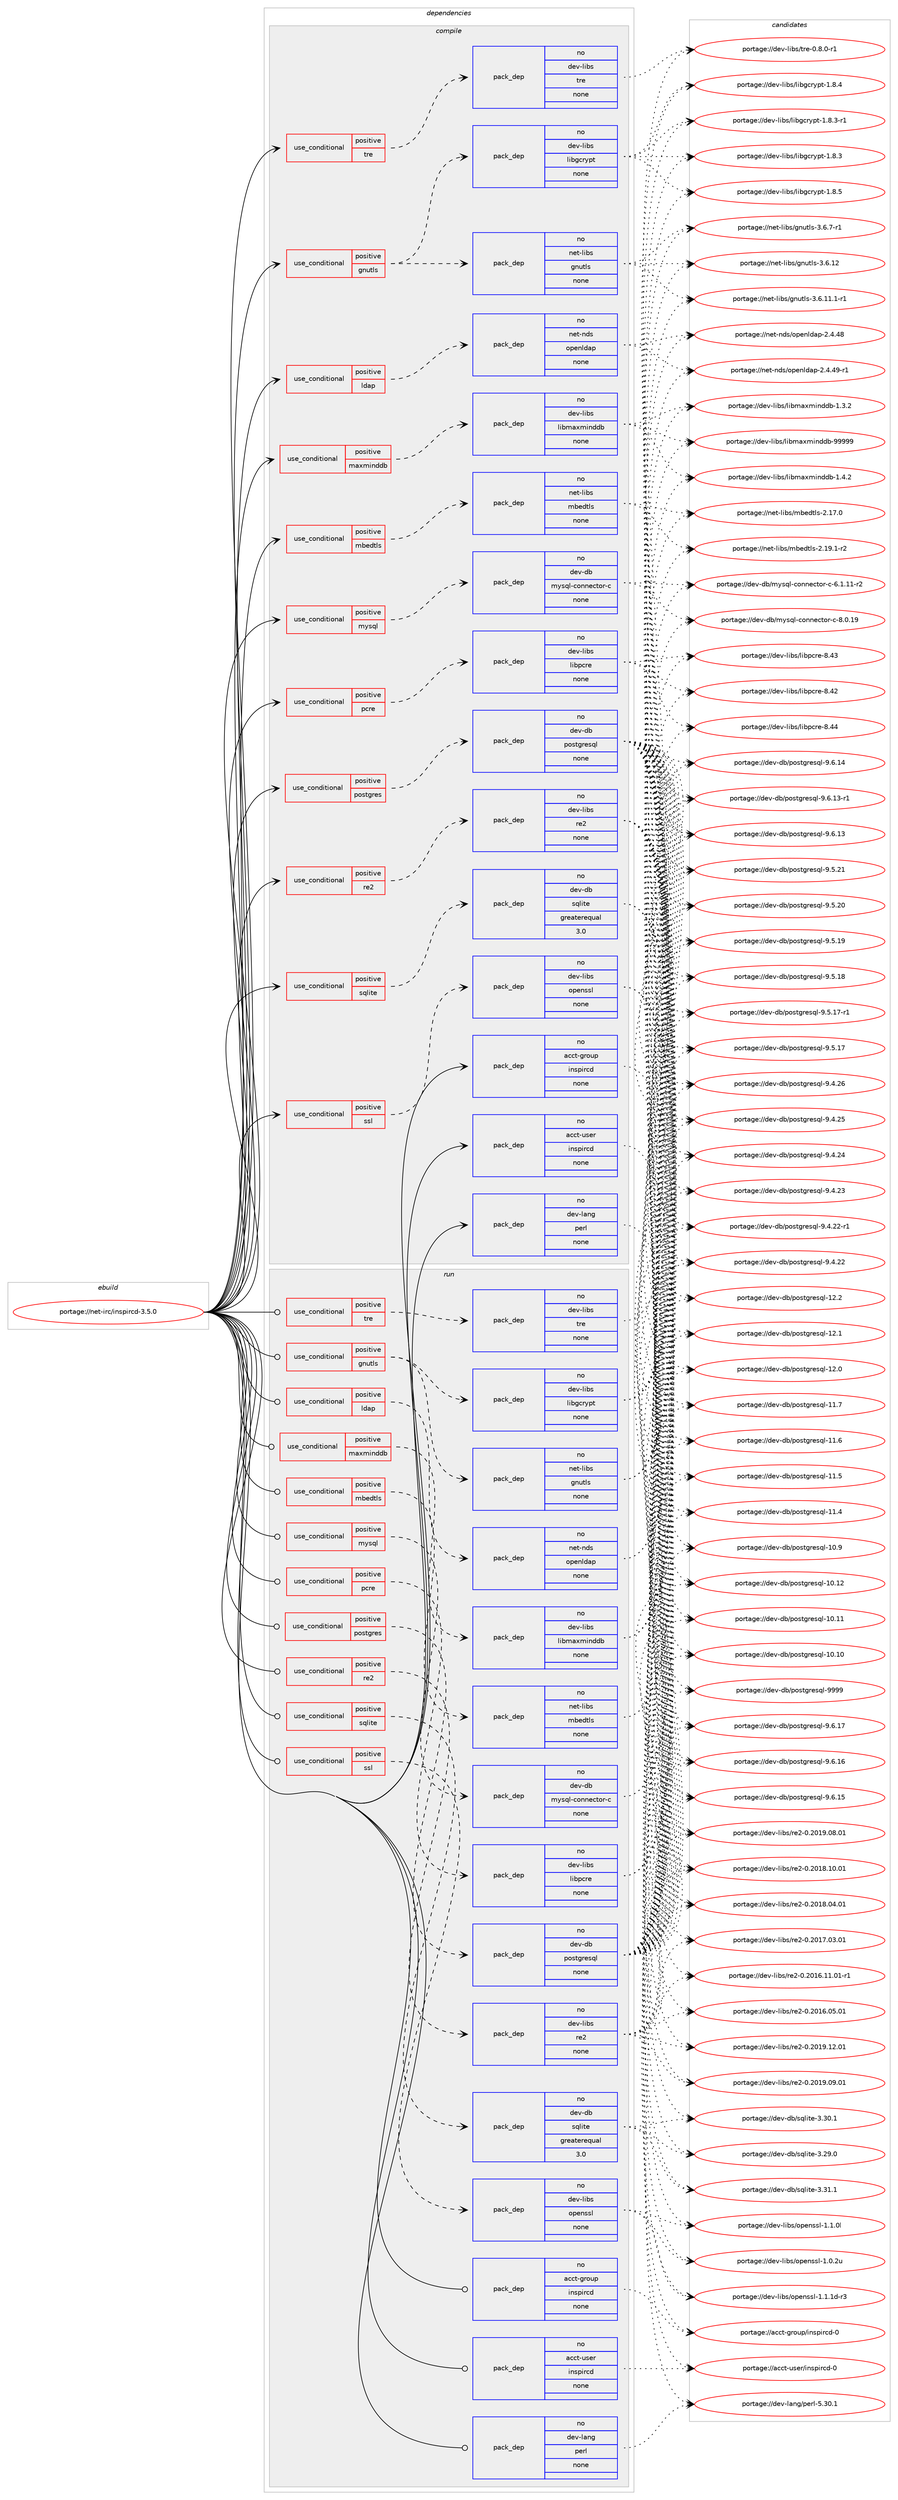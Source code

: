 digraph prolog {

# *************
# Graph options
# *************

newrank=true;
concentrate=true;
compound=true;
graph [rankdir=LR,fontname=Helvetica,fontsize=10,ranksep=1.5];#, ranksep=2.5, nodesep=0.2];
edge  [arrowhead=vee];
node  [fontname=Helvetica,fontsize=10];

# **********
# The ebuild
# **********

subgraph cluster_leftcol {
color=gray;
rank=same;
label=<<i>ebuild</i>>;
id [label="portage://net-irc/inspircd-3.5.0", color=red, width=4, href="../net-irc/inspircd-3.5.0.svg"];
}

# ****************
# The dependencies
# ****************

subgraph cluster_midcol {
color=gray;
label=<<i>dependencies</i>>;
subgraph cluster_compile {
fillcolor="#eeeeee";
style=filled;
label=<<i>compile</i>>;
subgraph cond4232 {
dependency24670 [label=<<TABLE BORDER="0" CELLBORDER="1" CELLSPACING="0" CELLPADDING="4"><TR><TD ROWSPAN="3" CELLPADDING="10">use_conditional</TD></TR><TR><TD>positive</TD></TR><TR><TD>gnutls</TD></TR></TABLE>>, shape=none, color=red];
subgraph pack20053 {
dependency24671 [label=<<TABLE BORDER="0" CELLBORDER="1" CELLSPACING="0" CELLPADDING="4" WIDTH="220"><TR><TD ROWSPAN="6" CELLPADDING="30">pack_dep</TD></TR><TR><TD WIDTH="110">no</TD></TR><TR><TD>net-libs</TD></TR><TR><TD>gnutls</TD></TR><TR><TD>none</TD></TR><TR><TD></TD></TR></TABLE>>, shape=none, color=blue];
}
dependency24670:e -> dependency24671:w [weight=20,style="dashed",arrowhead="vee"];
subgraph pack20054 {
dependency24672 [label=<<TABLE BORDER="0" CELLBORDER="1" CELLSPACING="0" CELLPADDING="4" WIDTH="220"><TR><TD ROWSPAN="6" CELLPADDING="30">pack_dep</TD></TR><TR><TD WIDTH="110">no</TD></TR><TR><TD>dev-libs</TD></TR><TR><TD>libgcrypt</TD></TR><TR><TD>none</TD></TR><TR><TD></TD></TR></TABLE>>, shape=none, color=blue];
}
dependency24670:e -> dependency24672:w [weight=20,style="dashed",arrowhead="vee"];
}
id:e -> dependency24670:w [weight=20,style="solid",arrowhead="vee"];
subgraph cond4233 {
dependency24673 [label=<<TABLE BORDER="0" CELLBORDER="1" CELLSPACING="0" CELLPADDING="4"><TR><TD ROWSPAN="3" CELLPADDING="10">use_conditional</TD></TR><TR><TD>positive</TD></TR><TR><TD>ldap</TD></TR></TABLE>>, shape=none, color=red];
subgraph pack20055 {
dependency24674 [label=<<TABLE BORDER="0" CELLBORDER="1" CELLSPACING="0" CELLPADDING="4" WIDTH="220"><TR><TD ROWSPAN="6" CELLPADDING="30">pack_dep</TD></TR><TR><TD WIDTH="110">no</TD></TR><TR><TD>net-nds</TD></TR><TR><TD>openldap</TD></TR><TR><TD>none</TD></TR><TR><TD></TD></TR></TABLE>>, shape=none, color=blue];
}
dependency24673:e -> dependency24674:w [weight=20,style="dashed",arrowhead="vee"];
}
id:e -> dependency24673:w [weight=20,style="solid",arrowhead="vee"];
subgraph cond4234 {
dependency24675 [label=<<TABLE BORDER="0" CELLBORDER="1" CELLSPACING="0" CELLPADDING="4"><TR><TD ROWSPAN="3" CELLPADDING="10">use_conditional</TD></TR><TR><TD>positive</TD></TR><TR><TD>maxminddb</TD></TR></TABLE>>, shape=none, color=red];
subgraph pack20056 {
dependency24676 [label=<<TABLE BORDER="0" CELLBORDER="1" CELLSPACING="0" CELLPADDING="4" WIDTH="220"><TR><TD ROWSPAN="6" CELLPADDING="30">pack_dep</TD></TR><TR><TD WIDTH="110">no</TD></TR><TR><TD>dev-libs</TD></TR><TR><TD>libmaxminddb</TD></TR><TR><TD>none</TD></TR><TR><TD></TD></TR></TABLE>>, shape=none, color=blue];
}
dependency24675:e -> dependency24676:w [weight=20,style="dashed",arrowhead="vee"];
}
id:e -> dependency24675:w [weight=20,style="solid",arrowhead="vee"];
subgraph cond4235 {
dependency24677 [label=<<TABLE BORDER="0" CELLBORDER="1" CELLSPACING="0" CELLPADDING="4"><TR><TD ROWSPAN="3" CELLPADDING="10">use_conditional</TD></TR><TR><TD>positive</TD></TR><TR><TD>mbedtls</TD></TR></TABLE>>, shape=none, color=red];
subgraph pack20057 {
dependency24678 [label=<<TABLE BORDER="0" CELLBORDER="1" CELLSPACING="0" CELLPADDING="4" WIDTH="220"><TR><TD ROWSPAN="6" CELLPADDING="30">pack_dep</TD></TR><TR><TD WIDTH="110">no</TD></TR><TR><TD>net-libs</TD></TR><TR><TD>mbedtls</TD></TR><TR><TD>none</TD></TR><TR><TD></TD></TR></TABLE>>, shape=none, color=blue];
}
dependency24677:e -> dependency24678:w [weight=20,style="dashed",arrowhead="vee"];
}
id:e -> dependency24677:w [weight=20,style="solid",arrowhead="vee"];
subgraph cond4236 {
dependency24679 [label=<<TABLE BORDER="0" CELLBORDER="1" CELLSPACING="0" CELLPADDING="4"><TR><TD ROWSPAN="3" CELLPADDING="10">use_conditional</TD></TR><TR><TD>positive</TD></TR><TR><TD>mysql</TD></TR></TABLE>>, shape=none, color=red];
subgraph pack20058 {
dependency24680 [label=<<TABLE BORDER="0" CELLBORDER="1" CELLSPACING="0" CELLPADDING="4" WIDTH="220"><TR><TD ROWSPAN="6" CELLPADDING="30">pack_dep</TD></TR><TR><TD WIDTH="110">no</TD></TR><TR><TD>dev-db</TD></TR><TR><TD>mysql-connector-c</TD></TR><TR><TD>none</TD></TR><TR><TD></TD></TR></TABLE>>, shape=none, color=blue];
}
dependency24679:e -> dependency24680:w [weight=20,style="dashed",arrowhead="vee"];
}
id:e -> dependency24679:w [weight=20,style="solid",arrowhead="vee"];
subgraph cond4237 {
dependency24681 [label=<<TABLE BORDER="0" CELLBORDER="1" CELLSPACING="0" CELLPADDING="4"><TR><TD ROWSPAN="3" CELLPADDING="10">use_conditional</TD></TR><TR><TD>positive</TD></TR><TR><TD>pcre</TD></TR></TABLE>>, shape=none, color=red];
subgraph pack20059 {
dependency24682 [label=<<TABLE BORDER="0" CELLBORDER="1" CELLSPACING="0" CELLPADDING="4" WIDTH="220"><TR><TD ROWSPAN="6" CELLPADDING="30">pack_dep</TD></TR><TR><TD WIDTH="110">no</TD></TR><TR><TD>dev-libs</TD></TR><TR><TD>libpcre</TD></TR><TR><TD>none</TD></TR><TR><TD></TD></TR></TABLE>>, shape=none, color=blue];
}
dependency24681:e -> dependency24682:w [weight=20,style="dashed",arrowhead="vee"];
}
id:e -> dependency24681:w [weight=20,style="solid",arrowhead="vee"];
subgraph cond4238 {
dependency24683 [label=<<TABLE BORDER="0" CELLBORDER="1" CELLSPACING="0" CELLPADDING="4"><TR><TD ROWSPAN="3" CELLPADDING="10">use_conditional</TD></TR><TR><TD>positive</TD></TR><TR><TD>postgres</TD></TR></TABLE>>, shape=none, color=red];
subgraph pack20060 {
dependency24684 [label=<<TABLE BORDER="0" CELLBORDER="1" CELLSPACING="0" CELLPADDING="4" WIDTH="220"><TR><TD ROWSPAN="6" CELLPADDING="30">pack_dep</TD></TR><TR><TD WIDTH="110">no</TD></TR><TR><TD>dev-db</TD></TR><TR><TD>postgresql</TD></TR><TR><TD>none</TD></TR><TR><TD></TD></TR></TABLE>>, shape=none, color=blue];
}
dependency24683:e -> dependency24684:w [weight=20,style="dashed",arrowhead="vee"];
}
id:e -> dependency24683:w [weight=20,style="solid",arrowhead="vee"];
subgraph cond4239 {
dependency24685 [label=<<TABLE BORDER="0" CELLBORDER="1" CELLSPACING="0" CELLPADDING="4"><TR><TD ROWSPAN="3" CELLPADDING="10">use_conditional</TD></TR><TR><TD>positive</TD></TR><TR><TD>re2</TD></TR></TABLE>>, shape=none, color=red];
subgraph pack20061 {
dependency24686 [label=<<TABLE BORDER="0" CELLBORDER="1" CELLSPACING="0" CELLPADDING="4" WIDTH="220"><TR><TD ROWSPAN="6" CELLPADDING="30">pack_dep</TD></TR><TR><TD WIDTH="110">no</TD></TR><TR><TD>dev-libs</TD></TR><TR><TD>re2</TD></TR><TR><TD>none</TD></TR><TR><TD></TD></TR></TABLE>>, shape=none, color=blue];
}
dependency24685:e -> dependency24686:w [weight=20,style="dashed",arrowhead="vee"];
}
id:e -> dependency24685:w [weight=20,style="solid",arrowhead="vee"];
subgraph cond4240 {
dependency24687 [label=<<TABLE BORDER="0" CELLBORDER="1" CELLSPACING="0" CELLPADDING="4"><TR><TD ROWSPAN="3" CELLPADDING="10">use_conditional</TD></TR><TR><TD>positive</TD></TR><TR><TD>sqlite</TD></TR></TABLE>>, shape=none, color=red];
subgraph pack20062 {
dependency24688 [label=<<TABLE BORDER="0" CELLBORDER="1" CELLSPACING="0" CELLPADDING="4" WIDTH="220"><TR><TD ROWSPAN="6" CELLPADDING="30">pack_dep</TD></TR><TR><TD WIDTH="110">no</TD></TR><TR><TD>dev-db</TD></TR><TR><TD>sqlite</TD></TR><TR><TD>greaterequal</TD></TR><TR><TD>3.0</TD></TR></TABLE>>, shape=none, color=blue];
}
dependency24687:e -> dependency24688:w [weight=20,style="dashed",arrowhead="vee"];
}
id:e -> dependency24687:w [weight=20,style="solid",arrowhead="vee"];
subgraph cond4241 {
dependency24689 [label=<<TABLE BORDER="0" CELLBORDER="1" CELLSPACING="0" CELLPADDING="4"><TR><TD ROWSPAN="3" CELLPADDING="10">use_conditional</TD></TR><TR><TD>positive</TD></TR><TR><TD>ssl</TD></TR></TABLE>>, shape=none, color=red];
subgraph pack20063 {
dependency24690 [label=<<TABLE BORDER="0" CELLBORDER="1" CELLSPACING="0" CELLPADDING="4" WIDTH="220"><TR><TD ROWSPAN="6" CELLPADDING="30">pack_dep</TD></TR><TR><TD WIDTH="110">no</TD></TR><TR><TD>dev-libs</TD></TR><TR><TD>openssl</TD></TR><TR><TD>none</TD></TR><TR><TD></TD></TR></TABLE>>, shape=none, color=blue];
}
dependency24689:e -> dependency24690:w [weight=20,style="dashed",arrowhead="vee"];
}
id:e -> dependency24689:w [weight=20,style="solid",arrowhead="vee"];
subgraph cond4242 {
dependency24691 [label=<<TABLE BORDER="0" CELLBORDER="1" CELLSPACING="0" CELLPADDING="4"><TR><TD ROWSPAN="3" CELLPADDING="10">use_conditional</TD></TR><TR><TD>positive</TD></TR><TR><TD>tre</TD></TR></TABLE>>, shape=none, color=red];
subgraph pack20064 {
dependency24692 [label=<<TABLE BORDER="0" CELLBORDER="1" CELLSPACING="0" CELLPADDING="4" WIDTH="220"><TR><TD ROWSPAN="6" CELLPADDING="30">pack_dep</TD></TR><TR><TD WIDTH="110">no</TD></TR><TR><TD>dev-libs</TD></TR><TR><TD>tre</TD></TR><TR><TD>none</TD></TR><TR><TD></TD></TR></TABLE>>, shape=none, color=blue];
}
dependency24691:e -> dependency24692:w [weight=20,style="dashed",arrowhead="vee"];
}
id:e -> dependency24691:w [weight=20,style="solid",arrowhead="vee"];
subgraph pack20065 {
dependency24693 [label=<<TABLE BORDER="0" CELLBORDER="1" CELLSPACING="0" CELLPADDING="4" WIDTH="220"><TR><TD ROWSPAN="6" CELLPADDING="30">pack_dep</TD></TR><TR><TD WIDTH="110">no</TD></TR><TR><TD>acct-group</TD></TR><TR><TD>inspircd</TD></TR><TR><TD>none</TD></TR><TR><TD></TD></TR></TABLE>>, shape=none, color=blue];
}
id:e -> dependency24693:w [weight=20,style="solid",arrowhead="vee"];
subgraph pack20066 {
dependency24694 [label=<<TABLE BORDER="0" CELLBORDER="1" CELLSPACING="0" CELLPADDING="4" WIDTH="220"><TR><TD ROWSPAN="6" CELLPADDING="30">pack_dep</TD></TR><TR><TD WIDTH="110">no</TD></TR><TR><TD>acct-user</TD></TR><TR><TD>inspircd</TD></TR><TR><TD>none</TD></TR><TR><TD></TD></TR></TABLE>>, shape=none, color=blue];
}
id:e -> dependency24694:w [weight=20,style="solid",arrowhead="vee"];
subgraph pack20067 {
dependency24695 [label=<<TABLE BORDER="0" CELLBORDER="1" CELLSPACING="0" CELLPADDING="4" WIDTH="220"><TR><TD ROWSPAN="6" CELLPADDING="30">pack_dep</TD></TR><TR><TD WIDTH="110">no</TD></TR><TR><TD>dev-lang</TD></TR><TR><TD>perl</TD></TR><TR><TD>none</TD></TR><TR><TD></TD></TR></TABLE>>, shape=none, color=blue];
}
id:e -> dependency24695:w [weight=20,style="solid",arrowhead="vee"];
}
subgraph cluster_compileandrun {
fillcolor="#eeeeee";
style=filled;
label=<<i>compile and run</i>>;
}
subgraph cluster_run {
fillcolor="#eeeeee";
style=filled;
label=<<i>run</i>>;
subgraph cond4243 {
dependency24696 [label=<<TABLE BORDER="0" CELLBORDER="1" CELLSPACING="0" CELLPADDING="4"><TR><TD ROWSPAN="3" CELLPADDING="10">use_conditional</TD></TR><TR><TD>positive</TD></TR><TR><TD>gnutls</TD></TR></TABLE>>, shape=none, color=red];
subgraph pack20068 {
dependency24697 [label=<<TABLE BORDER="0" CELLBORDER="1" CELLSPACING="0" CELLPADDING="4" WIDTH="220"><TR><TD ROWSPAN="6" CELLPADDING="30">pack_dep</TD></TR><TR><TD WIDTH="110">no</TD></TR><TR><TD>net-libs</TD></TR><TR><TD>gnutls</TD></TR><TR><TD>none</TD></TR><TR><TD></TD></TR></TABLE>>, shape=none, color=blue];
}
dependency24696:e -> dependency24697:w [weight=20,style="dashed",arrowhead="vee"];
subgraph pack20069 {
dependency24698 [label=<<TABLE BORDER="0" CELLBORDER="1" CELLSPACING="0" CELLPADDING="4" WIDTH="220"><TR><TD ROWSPAN="6" CELLPADDING="30">pack_dep</TD></TR><TR><TD WIDTH="110">no</TD></TR><TR><TD>dev-libs</TD></TR><TR><TD>libgcrypt</TD></TR><TR><TD>none</TD></TR><TR><TD></TD></TR></TABLE>>, shape=none, color=blue];
}
dependency24696:e -> dependency24698:w [weight=20,style="dashed",arrowhead="vee"];
}
id:e -> dependency24696:w [weight=20,style="solid",arrowhead="odot"];
subgraph cond4244 {
dependency24699 [label=<<TABLE BORDER="0" CELLBORDER="1" CELLSPACING="0" CELLPADDING="4"><TR><TD ROWSPAN="3" CELLPADDING="10">use_conditional</TD></TR><TR><TD>positive</TD></TR><TR><TD>ldap</TD></TR></TABLE>>, shape=none, color=red];
subgraph pack20070 {
dependency24700 [label=<<TABLE BORDER="0" CELLBORDER="1" CELLSPACING="0" CELLPADDING="4" WIDTH="220"><TR><TD ROWSPAN="6" CELLPADDING="30">pack_dep</TD></TR><TR><TD WIDTH="110">no</TD></TR><TR><TD>net-nds</TD></TR><TR><TD>openldap</TD></TR><TR><TD>none</TD></TR><TR><TD></TD></TR></TABLE>>, shape=none, color=blue];
}
dependency24699:e -> dependency24700:w [weight=20,style="dashed",arrowhead="vee"];
}
id:e -> dependency24699:w [weight=20,style="solid",arrowhead="odot"];
subgraph cond4245 {
dependency24701 [label=<<TABLE BORDER="0" CELLBORDER="1" CELLSPACING="0" CELLPADDING="4"><TR><TD ROWSPAN="3" CELLPADDING="10">use_conditional</TD></TR><TR><TD>positive</TD></TR><TR><TD>maxminddb</TD></TR></TABLE>>, shape=none, color=red];
subgraph pack20071 {
dependency24702 [label=<<TABLE BORDER="0" CELLBORDER="1" CELLSPACING="0" CELLPADDING="4" WIDTH="220"><TR><TD ROWSPAN="6" CELLPADDING="30">pack_dep</TD></TR><TR><TD WIDTH="110">no</TD></TR><TR><TD>dev-libs</TD></TR><TR><TD>libmaxminddb</TD></TR><TR><TD>none</TD></TR><TR><TD></TD></TR></TABLE>>, shape=none, color=blue];
}
dependency24701:e -> dependency24702:w [weight=20,style="dashed",arrowhead="vee"];
}
id:e -> dependency24701:w [weight=20,style="solid",arrowhead="odot"];
subgraph cond4246 {
dependency24703 [label=<<TABLE BORDER="0" CELLBORDER="1" CELLSPACING="0" CELLPADDING="4"><TR><TD ROWSPAN="3" CELLPADDING="10">use_conditional</TD></TR><TR><TD>positive</TD></TR><TR><TD>mbedtls</TD></TR></TABLE>>, shape=none, color=red];
subgraph pack20072 {
dependency24704 [label=<<TABLE BORDER="0" CELLBORDER="1" CELLSPACING="0" CELLPADDING="4" WIDTH="220"><TR><TD ROWSPAN="6" CELLPADDING="30">pack_dep</TD></TR><TR><TD WIDTH="110">no</TD></TR><TR><TD>net-libs</TD></TR><TR><TD>mbedtls</TD></TR><TR><TD>none</TD></TR><TR><TD></TD></TR></TABLE>>, shape=none, color=blue];
}
dependency24703:e -> dependency24704:w [weight=20,style="dashed",arrowhead="vee"];
}
id:e -> dependency24703:w [weight=20,style="solid",arrowhead="odot"];
subgraph cond4247 {
dependency24705 [label=<<TABLE BORDER="0" CELLBORDER="1" CELLSPACING="0" CELLPADDING="4"><TR><TD ROWSPAN="3" CELLPADDING="10">use_conditional</TD></TR><TR><TD>positive</TD></TR><TR><TD>mysql</TD></TR></TABLE>>, shape=none, color=red];
subgraph pack20073 {
dependency24706 [label=<<TABLE BORDER="0" CELLBORDER="1" CELLSPACING="0" CELLPADDING="4" WIDTH="220"><TR><TD ROWSPAN="6" CELLPADDING="30">pack_dep</TD></TR><TR><TD WIDTH="110">no</TD></TR><TR><TD>dev-db</TD></TR><TR><TD>mysql-connector-c</TD></TR><TR><TD>none</TD></TR><TR><TD></TD></TR></TABLE>>, shape=none, color=blue];
}
dependency24705:e -> dependency24706:w [weight=20,style="dashed",arrowhead="vee"];
}
id:e -> dependency24705:w [weight=20,style="solid",arrowhead="odot"];
subgraph cond4248 {
dependency24707 [label=<<TABLE BORDER="0" CELLBORDER="1" CELLSPACING="0" CELLPADDING="4"><TR><TD ROWSPAN="3" CELLPADDING="10">use_conditional</TD></TR><TR><TD>positive</TD></TR><TR><TD>pcre</TD></TR></TABLE>>, shape=none, color=red];
subgraph pack20074 {
dependency24708 [label=<<TABLE BORDER="0" CELLBORDER="1" CELLSPACING="0" CELLPADDING="4" WIDTH="220"><TR><TD ROWSPAN="6" CELLPADDING="30">pack_dep</TD></TR><TR><TD WIDTH="110">no</TD></TR><TR><TD>dev-libs</TD></TR><TR><TD>libpcre</TD></TR><TR><TD>none</TD></TR><TR><TD></TD></TR></TABLE>>, shape=none, color=blue];
}
dependency24707:e -> dependency24708:w [weight=20,style="dashed",arrowhead="vee"];
}
id:e -> dependency24707:w [weight=20,style="solid",arrowhead="odot"];
subgraph cond4249 {
dependency24709 [label=<<TABLE BORDER="0" CELLBORDER="1" CELLSPACING="0" CELLPADDING="4"><TR><TD ROWSPAN="3" CELLPADDING="10">use_conditional</TD></TR><TR><TD>positive</TD></TR><TR><TD>postgres</TD></TR></TABLE>>, shape=none, color=red];
subgraph pack20075 {
dependency24710 [label=<<TABLE BORDER="0" CELLBORDER="1" CELLSPACING="0" CELLPADDING="4" WIDTH="220"><TR><TD ROWSPAN="6" CELLPADDING="30">pack_dep</TD></TR><TR><TD WIDTH="110">no</TD></TR><TR><TD>dev-db</TD></TR><TR><TD>postgresql</TD></TR><TR><TD>none</TD></TR><TR><TD></TD></TR></TABLE>>, shape=none, color=blue];
}
dependency24709:e -> dependency24710:w [weight=20,style="dashed",arrowhead="vee"];
}
id:e -> dependency24709:w [weight=20,style="solid",arrowhead="odot"];
subgraph cond4250 {
dependency24711 [label=<<TABLE BORDER="0" CELLBORDER="1" CELLSPACING="0" CELLPADDING="4"><TR><TD ROWSPAN="3" CELLPADDING="10">use_conditional</TD></TR><TR><TD>positive</TD></TR><TR><TD>re2</TD></TR></TABLE>>, shape=none, color=red];
subgraph pack20076 {
dependency24712 [label=<<TABLE BORDER="0" CELLBORDER="1" CELLSPACING="0" CELLPADDING="4" WIDTH="220"><TR><TD ROWSPAN="6" CELLPADDING="30">pack_dep</TD></TR><TR><TD WIDTH="110">no</TD></TR><TR><TD>dev-libs</TD></TR><TR><TD>re2</TD></TR><TR><TD>none</TD></TR><TR><TD></TD></TR></TABLE>>, shape=none, color=blue];
}
dependency24711:e -> dependency24712:w [weight=20,style="dashed",arrowhead="vee"];
}
id:e -> dependency24711:w [weight=20,style="solid",arrowhead="odot"];
subgraph cond4251 {
dependency24713 [label=<<TABLE BORDER="0" CELLBORDER="1" CELLSPACING="0" CELLPADDING="4"><TR><TD ROWSPAN="3" CELLPADDING="10">use_conditional</TD></TR><TR><TD>positive</TD></TR><TR><TD>sqlite</TD></TR></TABLE>>, shape=none, color=red];
subgraph pack20077 {
dependency24714 [label=<<TABLE BORDER="0" CELLBORDER="1" CELLSPACING="0" CELLPADDING="4" WIDTH="220"><TR><TD ROWSPAN="6" CELLPADDING="30">pack_dep</TD></TR><TR><TD WIDTH="110">no</TD></TR><TR><TD>dev-db</TD></TR><TR><TD>sqlite</TD></TR><TR><TD>greaterequal</TD></TR><TR><TD>3.0</TD></TR></TABLE>>, shape=none, color=blue];
}
dependency24713:e -> dependency24714:w [weight=20,style="dashed",arrowhead="vee"];
}
id:e -> dependency24713:w [weight=20,style="solid",arrowhead="odot"];
subgraph cond4252 {
dependency24715 [label=<<TABLE BORDER="0" CELLBORDER="1" CELLSPACING="0" CELLPADDING="4"><TR><TD ROWSPAN="3" CELLPADDING="10">use_conditional</TD></TR><TR><TD>positive</TD></TR><TR><TD>ssl</TD></TR></TABLE>>, shape=none, color=red];
subgraph pack20078 {
dependency24716 [label=<<TABLE BORDER="0" CELLBORDER="1" CELLSPACING="0" CELLPADDING="4" WIDTH="220"><TR><TD ROWSPAN="6" CELLPADDING="30">pack_dep</TD></TR><TR><TD WIDTH="110">no</TD></TR><TR><TD>dev-libs</TD></TR><TR><TD>openssl</TD></TR><TR><TD>none</TD></TR><TR><TD></TD></TR></TABLE>>, shape=none, color=blue];
}
dependency24715:e -> dependency24716:w [weight=20,style="dashed",arrowhead="vee"];
}
id:e -> dependency24715:w [weight=20,style="solid",arrowhead="odot"];
subgraph cond4253 {
dependency24717 [label=<<TABLE BORDER="0" CELLBORDER="1" CELLSPACING="0" CELLPADDING="4"><TR><TD ROWSPAN="3" CELLPADDING="10">use_conditional</TD></TR><TR><TD>positive</TD></TR><TR><TD>tre</TD></TR></TABLE>>, shape=none, color=red];
subgraph pack20079 {
dependency24718 [label=<<TABLE BORDER="0" CELLBORDER="1" CELLSPACING="0" CELLPADDING="4" WIDTH="220"><TR><TD ROWSPAN="6" CELLPADDING="30">pack_dep</TD></TR><TR><TD WIDTH="110">no</TD></TR><TR><TD>dev-libs</TD></TR><TR><TD>tre</TD></TR><TR><TD>none</TD></TR><TR><TD></TD></TR></TABLE>>, shape=none, color=blue];
}
dependency24717:e -> dependency24718:w [weight=20,style="dashed",arrowhead="vee"];
}
id:e -> dependency24717:w [weight=20,style="solid",arrowhead="odot"];
subgraph pack20080 {
dependency24719 [label=<<TABLE BORDER="0" CELLBORDER="1" CELLSPACING="0" CELLPADDING="4" WIDTH="220"><TR><TD ROWSPAN="6" CELLPADDING="30">pack_dep</TD></TR><TR><TD WIDTH="110">no</TD></TR><TR><TD>acct-group</TD></TR><TR><TD>inspircd</TD></TR><TR><TD>none</TD></TR><TR><TD></TD></TR></TABLE>>, shape=none, color=blue];
}
id:e -> dependency24719:w [weight=20,style="solid",arrowhead="odot"];
subgraph pack20081 {
dependency24720 [label=<<TABLE BORDER="0" CELLBORDER="1" CELLSPACING="0" CELLPADDING="4" WIDTH="220"><TR><TD ROWSPAN="6" CELLPADDING="30">pack_dep</TD></TR><TR><TD WIDTH="110">no</TD></TR><TR><TD>acct-user</TD></TR><TR><TD>inspircd</TD></TR><TR><TD>none</TD></TR><TR><TD></TD></TR></TABLE>>, shape=none, color=blue];
}
id:e -> dependency24720:w [weight=20,style="solid",arrowhead="odot"];
subgraph pack20082 {
dependency24721 [label=<<TABLE BORDER="0" CELLBORDER="1" CELLSPACING="0" CELLPADDING="4" WIDTH="220"><TR><TD ROWSPAN="6" CELLPADDING="30">pack_dep</TD></TR><TR><TD WIDTH="110">no</TD></TR><TR><TD>dev-lang</TD></TR><TR><TD>perl</TD></TR><TR><TD>none</TD></TR><TR><TD></TD></TR></TABLE>>, shape=none, color=blue];
}
id:e -> dependency24721:w [weight=20,style="solid",arrowhead="odot"];
}
}

# **************
# The candidates
# **************

subgraph cluster_choices {
rank=same;
color=gray;
label=<<i>candidates</i>>;

subgraph choice20053 {
color=black;
nodesep=1;
choice1101011164510810598115471031101171161081154551465446554511449 [label="portage://net-libs/gnutls-3.6.7-r1", color=red, width=4,href="../net-libs/gnutls-3.6.7-r1.svg"];
choice11010111645108105981154710311011711610811545514654464950 [label="portage://net-libs/gnutls-3.6.12", color=red, width=4,href="../net-libs/gnutls-3.6.12.svg"];
choice1101011164510810598115471031101171161081154551465446494946494511449 [label="portage://net-libs/gnutls-3.6.11.1-r1", color=red, width=4,href="../net-libs/gnutls-3.6.11.1-r1.svg"];
dependency24671:e -> choice1101011164510810598115471031101171161081154551465446554511449:w [style=dotted,weight="100"];
dependency24671:e -> choice11010111645108105981154710311011711610811545514654464950:w [style=dotted,weight="100"];
dependency24671:e -> choice1101011164510810598115471031101171161081154551465446494946494511449:w [style=dotted,weight="100"];
}
subgraph choice20054 {
color=black;
nodesep=1;
choice1001011184510810598115471081059810399114121112116454946564653 [label="portage://dev-libs/libgcrypt-1.8.5", color=red, width=4,href="../dev-libs/libgcrypt-1.8.5.svg"];
choice1001011184510810598115471081059810399114121112116454946564652 [label="portage://dev-libs/libgcrypt-1.8.4", color=red, width=4,href="../dev-libs/libgcrypt-1.8.4.svg"];
choice10010111845108105981154710810598103991141211121164549465646514511449 [label="portage://dev-libs/libgcrypt-1.8.3-r1", color=red, width=4,href="../dev-libs/libgcrypt-1.8.3-r1.svg"];
choice1001011184510810598115471081059810399114121112116454946564651 [label="portage://dev-libs/libgcrypt-1.8.3", color=red, width=4,href="../dev-libs/libgcrypt-1.8.3.svg"];
dependency24672:e -> choice1001011184510810598115471081059810399114121112116454946564653:w [style=dotted,weight="100"];
dependency24672:e -> choice1001011184510810598115471081059810399114121112116454946564652:w [style=dotted,weight="100"];
dependency24672:e -> choice10010111845108105981154710810598103991141211121164549465646514511449:w [style=dotted,weight="100"];
dependency24672:e -> choice1001011184510810598115471081059810399114121112116454946564651:w [style=dotted,weight="100"];
}
subgraph choice20055 {
color=black;
nodesep=1;
choice110101116451101001154711111210111010810097112455046524652574511449 [label="portage://net-nds/openldap-2.4.49-r1", color=red, width=4,href="../net-nds/openldap-2.4.49-r1.svg"];
choice11010111645110100115471111121011101081009711245504652465256 [label="portage://net-nds/openldap-2.4.48", color=red, width=4,href="../net-nds/openldap-2.4.48.svg"];
dependency24674:e -> choice110101116451101001154711111210111010810097112455046524652574511449:w [style=dotted,weight="100"];
dependency24674:e -> choice11010111645110100115471111121011101081009711245504652465256:w [style=dotted,weight="100"];
}
subgraph choice20056 {
color=black;
nodesep=1;
choice100101118451081059811547108105981099712010910511010010098455757575757 [label="portage://dev-libs/libmaxminddb-99999", color=red, width=4,href="../dev-libs/libmaxminddb-99999.svg"];
choice100101118451081059811547108105981099712010910511010010098454946524650 [label="portage://dev-libs/libmaxminddb-1.4.2", color=red, width=4,href="../dev-libs/libmaxminddb-1.4.2.svg"];
choice100101118451081059811547108105981099712010910511010010098454946514650 [label="portage://dev-libs/libmaxminddb-1.3.2", color=red, width=4,href="../dev-libs/libmaxminddb-1.3.2.svg"];
dependency24676:e -> choice100101118451081059811547108105981099712010910511010010098455757575757:w [style=dotted,weight="100"];
dependency24676:e -> choice100101118451081059811547108105981099712010910511010010098454946524650:w [style=dotted,weight="100"];
dependency24676:e -> choice100101118451081059811547108105981099712010910511010010098454946514650:w [style=dotted,weight="100"];
}
subgraph choice20057 {
color=black;
nodesep=1;
choice11010111645108105981154710998101100116108115455046495746494511450 [label="portage://net-libs/mbedtls-2.19.1-r2", color=red, width=4,href="../net-libs/mbedtls-2.19.1-r2.svg"];
choice1101011164510810598115471099810110011610811545504649554648 [label="portage://net-libs/mbedtls-2.17.0", color=red, width=4,href="../net-libs/mbedtls-2.17.0.svg"];
dependency24678:e -> choice11010111645108105981154710998101100116108115455046495746494511450:w [style=dotted,weight="100"];
dependency24678:e -> choice1101011164510810598115471099810110011610811545504649554648:w [style=dotted,weight="100"];
}
subgraph choice20058 {
color=black;
nodesep=1;
choice100101118451009847109121115113108459911111011010199116111114459945564648464957 [label="portage://dev-db/mysql-connector-c-8.0.19", color=red, width=4,href="../dev-db/mysql-connector-c-8.0.19.svg"];
choice1001011184510098471091211151131084599111110110101991161111144599455446494649494511450 [label="portage://dev-db/mysql-connector-c-6.1.11-r2", color=red, width=4,href="../dev-db/mysql-connector-c-6.1.11-r2.svg"];
dependency24680:e -> choice100101118451009847109121115113108459911111011010199116111114459945564648464957:w [style=dotted,weight="100"];
dependency24680:e -> choice1001011184510098471091211151131084599111110110101991161111144599455446494649494511450:w [style=dotted,weight="100"];
}
subgraph choice20059 {
color=black;
nodesep=1;
choice10010111845108105981154710810598112991141014556465252 [label="portage://dev-libs/libpcre-8.44", color=red, width=4,href="../dev-libs/libpcre-8.44.svg"];
choice10010111845108105981154710810598112991141014556465251 [label="portage://dev-libs/libpcre-8.43", color=red, width=4,href="../dev-libs/libpcre-8.43.svg"];
choice10010111845108105981154710810598112991141014556465250 [label="portage://dev-libs/libpcre-8.42", color=red, width=4,href="../dev-libs/libpcre-8.42.svg"];
dependency24682:e -> choice10010111845108105981154710810598112991141014556465252:w [style=dotted,weight="100"];
dependency24682:e -> choice10010111845108105981154710810598112991141014556465251:w [style=dotted,weight="100"];
dependency24682:e -> choice10010111845108105981154710810598112991141014556465250:w [style=dotted,weight="100"];
}
subgraph choice20060 {
color=black;
nodesep=1;
choice1001011184510098471121111151161031141011151131084557575757 [label="portage://dev-db/postgresql-9999", color=red, width=4,href="../dev-db/postgresql-9999.svg"];
choice10010111845100984711211111511610311410111511310845574654464955 [label="portage://dev-db/postgresql-9.6.17", color=red, width=4,href="../dev-db/postgresql-9.6.17.svg"];
choice10010111845100984711211111511610311410111511310845574654464954 [label="portage://dev-db/postgresql-9.6.16", color=red, width=4,href="../dev-db/postgresql-9.6.16.svg"];
choice10010111845100984711211111511610311410111511310845574654464953 [label="portage://dev-db/postgresql-9.6.15", color=red, width=4,href="../dev-db/postgresql-9.6.15.svg"];
choice10010111845100984711211111511610311410111511310845574654464952 [label="portage://dev-db/postgresql-9.6.14", color=red, width=4,href="../dev-db/postgresql-9.6.14.svg"];
choice100101118451009847112111115116103114101115113108455746544649514511449 [label="portage://dev-db/postgresql-9.6.13-r1", color=red, width=4,href="../dev-db/postgresql-9.6.13-r1.svg"];
choice10010111845100984711211111511610311410111511310845574654464951 [label="portage://dev-db/postgresql-9.6.13", color=red, width=4,href="../dev-db/postgresql-9.6.13.svg"];
choice10010111845100984711211111511610311410111511310845574653465049 [label="portage://dev-db/postgresql-9.5.21", color=red, width=4,href="../dev-db/postgresql-9.5.21.svg"];
choice10010111845100984711211111511610311410111511310845574653465048 [label="portage://dev-db/postgresql-9.5.20", color=red, width=4,href="../dev-db/postgresql-9.5.20.svg"];
choice10010111845100984711211111511610311410111511310845574653464957 [label="portage://dev-db/postgresql-9.5.19", color=red, width=4,href="../dev-db/postgresql-9.5.19.svg"];
choice10010111845100984711211111511610311410111511310845574653464956 [label="portage://dev-db/postgresql-9.5.18", color=red, width=4,href="../dev-db/postgresql-9.5.18.svg"];
choice100101118451009847112111115116103114101115113108455746534649554511449 [label="portage://dev-db/postgresql-9.5.17-r1", color=red, width=4,href="../dev-db/postgresql-9.5.17-r1.svg"];
choice10010111845100984711211111511610311410111511310845574653464955 [label="portage://dev-db/postgresql-9.5.17", color=red, width=4,href="../dev-db/postgresql-9.5.17.svg"];
choice10010111845100984711211111511610311410111511310845574652465054 [label="portage://dev-db/postgresql-9.4.26", color=red, width=4,href="../dev-db/postgresql-9.4.26.svg"];
choice10010111845100984711211111511610311410111511310845574652465053 [label="portage://dev-db/postgresql-9.4.25", color=red, width=4,href="../dev-db/postgresql-9.4.25.svg"];
choice10010111845100984711211111511610311410111511310845574652465052 [label="portage://dev-db/postgresql-9.4.24", color=red, width=4,href="../dev-db/postgresql-9.4.24.svg"];
choice10010111845100984711211111511610311410111511310845574652465051 [label="portage://dev-db/postgresql-9.4.23", color=red, width=4,href="../dev-db/postgresql-9.4.23.svg"];
choice100101118451009847112111115116103114101115113108455746524650504511449 [label="portage://dev-db/postgresql-9.4.22-r1", color=red, width=4,href="../dev-db/postgresql-9.4.22-r1.svg"];
choice10010111845100984711211111511610311410111511310845574652465050 [label="portage://dev-db/postgresql-9.4.22", color=red, width=4,href="../dev-db/postgresql-9.4.22.svg"];
choice1001011184510098471121111151161031141011151131084549504650 [label="portage://dev-db/postgresql-12.2", color=red, width=4,href="../dev-db/postgresql-12.2.svg"];
choice1001011184510098471121111151161031141011151131084549504649 [label="portage://dev-db/postgresql-12.1", color=red, width=4,href="../dev-db/postgresql-12.1.svg"];
choice1001011184510098471121111151161031141011151131084549504648 [label="portage://dev-db/postgresql-12.0", color=red, width=4,href="../dev-db/postgresql-12.0.svg"];
choice1001011184510098471121111151161031141011151131084549494655 [label="portage://dev-db/postgresql-11.7", color=red, width=4,href="../dev-db/postgresql-11.7.svg"];
choice1001011184510098471121111151161031141011151131084549494654 [label="portage://dev-db/postgresql-11.6", color=red, width=4,href="../dev-db/postgresql-11.6.svg"];
choice1001011184510098471121111151161031141011151131084549494653 [label="portage://dev-db/postgresql-11.5", color=red, width=4,href="../dev-db/postgresql-11.5.svg"];
choice1001011184510098471121111151161031141011151131084549494652 [label="portage://dev-db/postgresql-11.4", color=red, width=4,href="../dev-db/postgresql-11.4.svg"];
choice1001011184510098471121111151161031141011151131084549484657 [label="portage://dev-db/postgresql-10.9", color=red, width=4,href="../dev-db/postgresql-10.9.svg"];
choice100101118451009847112111115116103114101115113108454948464950 [label="portage://dev-db/postgresql-10.12", color=red, width=4,href="../dev-db/postgresql-10.12.svg"];
choice100101118451009847112111115116103114101115113108454948464949 [label="portage://dev-db/postgresql-10.11", color=red, width=4,href="../dev-db/postgresql-10.11.svg"];
choice100101118451009847112111115116103114101115113108454948464948 [label="portage://dev-db/postgresql-10.10", color=red, width=4,href="../dev-db/postgresql-10.10.svg"];
dependency24684:e -> choice1001011184510098471121111151161031141011151131084557575757:w [style=dotted,weight="100"];
dependency24684:e -> choice10010111845100984711211111511610311410111511310845574654464955:w [style=dotted,weight="100"];
dependency24684:e -> choice10010111845100984711211111511610311410111511310845574654464954:w [style=dotted,weight="100"];
dependency24684:e -> choice10010111845100984711211111511610311410111511310845574654464953:w [style=dotted,weight="100"];
dependency24684:e -> choice10010111845100984711211111511610311410111511310845574654464952:w [style=dotted,weight="100"];
dependency24684:e -> choice100101118451009847112111115116103114101115113108455746544649514511449:w [style=dotted,weight="100"];
dependency24684:e -> choice10010111845100984711211111511610311410111511310845574654464951:w [style=dotted,weight="100"];
dependency24684:e -> choice10010111845100984711211111511610311410111511310845574653465049:w [style=dotted,weight="100"];
dependency24684:e -> choice10010111845100984711211111511610311410111511310845574653465048:w [style=dotted,weight="100"];
dependency24684:e -> choice10010111845100984711211111511610311410111511310845574653464957:w [style=dotted,weight="100"];
dependency24684:e -> choice10010111845100984711211111511610311410111511310845574653464956:w [style=dotted,weight="100"];
dependency24684:e -> choice100101118451009847112111115116103114101115113108455746534649554511449:w [style=dotted,weight="100"];
dependency24684:e -> choice10010111845100984711211111511610311410111511310845574653464955:w [style=dotted,weight="100"];
dependency24684:e -> choice10010111845100984711211111511610311410111511310845574652465054:w [style=dotted,weight="100"];
dependency24684:e -> choice10010111845100984711211111511610311410111511310845574652465053:w [style=dotted,weight="100"];
dependency24684:e -> choice10010111845100984711211111511610311410111511310845574652465052:w [style=dotted,weight="100"];
dependency24684:e -> choice10010111845100984711211111511610311410111511310845574652465051:w [style=dotted,weight="100"];
dependency24684:e -> choice100101118451009847112111115116103114101115113108455746524650504511449:w [style=dotted,weight="100"];
dependency24684:e -> choice10010111845100984711211111511610311410111511310845574652465050:w [style=dotted,weight="100"];
dependency24684:e -> choice1001011184510098471121111151161031141011151131084549504650:w [style=dotted,weight="100"];
dependency24684:e -> choice1001011184510098471121111151161031141011151131084549504649:w [style=dotted,weight="100"];
dependency24684:e -> choice1001011184510098471121111151161031141011151131084549504648:w [style=dotted,weight="100"];
dependency24684:e -> choice1001011184510098471121111151161031141011151131084549494655:w [style=dotted,weight="100"];
dependency24684:e -> choice1001011184510098471121111151161031141011151131084549494654:w [style=dotted,weight="100"];
dependency24684:e -> choice1001011184510098471121111151161031141011151131084549494653:w [style=dotted,weight="100"];
dependency24684:e -> choice1001011184510098471121111151161031141011151131084549494652:w [style=dotted,weight="100"];
dependency24684:e -> choice1001011184510098471121111151161031141011151131084549484657:w [style=dotted,weight="100"];
dependency24684:e -> choice100101118451009847112111115116103114101115113108454948464950:w [style=dotted,weight="100"];
dependency24684:e -> choice100101118451009847112111115116103114101115113108454948464949:w [style=dotted,weight="100"];
dependency24684:e -> choice100101118451009847112111115116103114101115113108454948464948:w [style=dotted,weight="100"];
}
subgraph choice20061 {
color=black;
nodesep=1;
choice1001011184510810598115471141015045484650484957464950464849 [label="portage://dev-libs/re2-0.2019.12.01", color=red, width=4,href="../dev-libs/re2-0.2019.12.01.svg"];
choice1001011184510810598115471141015045484650484957464857464849 [label="portage://dev-libs/re2-0.2019.09.01", color=red, width=4,href="../dev-libs/re2-0.2019.09.01.svg"];
choice1001011184510810598115471141015045484650484957464856464849 [label="portage://dev-libs/re2-0.2019.08.01", color=red, width=4,href="../dev-libs/re2-0.2019.08.01.svg"];
choice1001011184510810598115471141015045484650484956464948464849 [label="portage://dev-libs/re2-0.2018.10.01", color=red, width=4,href="../dev-libs/re2-0.2018.10.01.svg"];
choice1001011184510810598115471141015045484650484956464852464849 [label="portage://dev-libs/re2-0.2018.04.01", color=red, width=4,href="../dev-libs/re2-0.2018.04.01.svg"];
choice1001011184510810598115471141015045484650484955464851464849 [label="portage://dev-libs/re2-0.2017.03.01", color=red, width=4,href="../dev-libs/re2-0.2017.03.01.svg"];
choice10010111845108105981154711410150454846504849544649494648494511449 [label="portage://dev-libs/re2-0.2016.11.01-r1", color=red, width=4,href="../dev-libs/re2-0.2016.11.01-r1.svg"];
choice1001011184510810598115471141015045484650484954464853464849 [label="portage://dev-libs/re2-0.2016.05.01", color=red, width=4,href="../dev-libs/re2-0.2016.05.01.svg"];
dependency24686:e -> choice1001011184510810598115471141015045484650484957464950464849:w [style=dotted,weight="100"];
dependency24686:e -> choice1001011184510810598115471141015045484650484957464857464849:w [style=dotted,weight="100"];
dependency24686:e -> choice1001011184510810598115471141015045484650484957464856464849:w [style=dotted,weight="100"];
dependency24686:e -> choice1001011184510810598115471141015045484650484956464948464849:w [style=dotted,weight="100"];
dependency24686:e -> choice1001011184510810598115471141015045484650484956464852464849:w [style=dotted,weight="100"];
dependency24686:e -> choice1001011184510810598115471141015045484650484955464851464849:w [style=dotted,weight="100"];
dependency24686:e -> choice10010111845108105981154711410150454846504849544649494648494511449:w [style=dotted,weight="100"];
dependency24686:e -> choice1001011184510810598115471141015045484650484954464853464849:w [style=dotted,weight="100"];
}
subgraph choice20062 {
color=black;
nodesep=1;
choice10010111845100984711511310810511610145514651494649 [label="portage://dev-db/sqlite-3.31.1", color=red, width=4,href="../dev-db/sqlite-3.31.1.svg"];
choice10010111845100984711511310810511610145514651484649 [label="portage://dev-db/sqlite-3.30.1", color=red, width=4,href="../dev-db/sqlite-3.30.1.svg"];
choice10010111845100984711511310810511610145514650574648 [label="portage://dev-db/sqlite-3.29.0", color=red, width=4,href="../dev-db/sqlite-3.29.0.svg"];
dependency24688:e -> choice10010111845100984711511310810511610145514651494649:w [style=dotted,weight="100"];
dependency24688:e -> choice10010111845100984711511310810511610145514651484649:w [style=dotted,weight="100"];
dependency24688:e -> choice10010111845100984711511310810511610145514650574648:w [style=dotted,weight="100"];
}
subgraph choice20063 {
color=black;
nodesep=1;
choice1001011184510810598115471111121011101151151084549464946491004511451 [label="portage://dev-libs/openssl-1.1.1d-r3", color=red, width=4,href="../dev-libs/openssl-1.1.1d-r3.svg"];
choice100101118451081059811547111112101110115115108454946494648108 [label="portage://dev-libs/openssl-1.1.0l", color=red, width=4,href="../dev-libs/openssl-1.1.0l.svg"];
choice100101118451081059811547111112101110115115108454946484650117 [label="portage://dev-libs/openssl-1.0.2u", color=red, width=4,href="../dev-libs/openssl-1.0.2u.svg"];
dependency24690:e -> choice1001011184510810598115471111121011101151151084549464946491004511451:w [style=dotted,weight="100"];
dependency24690:e -> choice100101118451081059811547111112101110115115108454946494648108:w [style=dotted,weight="100"];
dependency24690:e -> choice100101118451081059811547111112101110115115108454946484650117:w [style=dotted,weight="100"];
}
subgraph choice20064 {
color=black;
nodesep=1;
choice1001011184510810598115471161141014548465646484511449 [label="portage://dev-libs/tre-0.8.0-r1", color=red, width=4,href="../dev-libs/tre-0.8.0-r1.svg"];
dependency24692:e -> choice1001011184510810598115471161141014548465646484511449:w [style=dotted,weight="100"];
}
subgraph choice20065 {
color=black;
nodesep=1;
choice9799991164510311411111711247105110115112105114991004548 [label="portage://acct-group/inspircd-0", color=red, width=4,href="../acct-group/inspircd-0.svg"];
dependency24693:e -> choice9799991164510311411111711247105110115112105114991004548:w [style=dotted,weight="100"];
}
subgraph choice20066 {
color=black;
nodesep=1;
choice9799991164511711510111447105110115112105114991004548 [label="portage://acct-user/inspircd-0", color=red, width=4,href="../acct-user/inspircd-0.svg"];
dependency24694:e -> choice9799991164511711510111447105110115112105114991004548:w [style=dotted,weight="100"];
}
subgraph choice20067 {
color=black;
nodesep=1;
choice10010111845108971101034711210111410845534651484649 [label="portage://dev-lang/perl-5.30.1", color=red, width=4,href="../dev-lang/perl-5.30.1.svg"];
dependency24695:e -> choice10010111845108971101034711210111410845534651484649:w [style=dotted,weight="100"];
}
subgraph choice20068 {
color=black;
nodesep=1;
choice1101011164510810598115471031101171161081154551465446554511449 [label="portage://net-libs/gnutls-3.6.7-r1", color=red, width=4,href="../net-libs/gnutls-3.6.7-r1.svg"];
choice11010111645108105981154710311011711610811545514654464950 [label="portage://net-libs/gnutls-3.6.12", color=red, width=4,href="../net-libs/gnutls-3.6.12.svg"];
choice1101011164510810598115471031101171161081154551465446494946494511449 [label="portage://net-libs/gnutls-3.6.11.1-r1", color=red, width=4,href="../net-libs/gnutls-3.6.11.1-r1.svg"];
dependency24697:e -> choice1101011164510810598115471031101171161081154551465446554511449:w [style=dotted,weight="100"];
dependency24697:e -> choice11010111645108105981154710311011711610811545514654464950:w [style=dotted,weight="100"];
dependency24697:e -> choice1101011164510810598115471031101171161081154551465446494946494511449:w [style=dotted,weight="100"];
}
subgraph choice20069 {
color=black;
nodesep=1;
choice1001011184510810598115471081059810399114121112116454946564653 [label="portage://dev-libs/libgcrypt-1.8.5", color=red, width=4,href="../dev-libs/libgcrypt-1.8.5.svg"];
choice1001011184510810598115471081059810399114121112116454946564652 [label="portage://dev-libs/libgcrypt-1.8.4", color=red, width=4,href="../dev-libs/libgcrypt-1.8.4.svg"];
choice10010111845108105981154710810598103991141211121164549465646514511449 [label="portage://dev-libs/libgcrypt-1.8.3-r1", color=red, width=4,href="../dev-libs/libgcrypt-1.8.3-r1.svg"];
choice1001011184510810598115471081059810399114121112116454946564651 [label="portage://dev-libs/libgcrypt-1.8.3", color=red, width=4,href="../dev-libs/libgcrypt-1.8.3.svg"];
dependency24698:e -> choice1001011184510810598115471081059810399114121112116454946564653:w [style=dotted,weight="100"];
dependency24698:e -> choice1001011184510810598115471081059810399114121112116454946564652:w [style=dotted,weight="100"];
dependency24698:e -> choice10010111845108105981154710810598103991141211121164549465646514511449:w [style=dotted,weight="100"];
dependency24698:e -> choice1001011184510810598115471081059810399114121112116454946564651:w [style=dotted,weight="100"];
}
subgraph choice20070 {
color=black;
nodesep=1;
choice110101116451101001154711111210111010810097112455046524652574511449 [label="portage://net-nds/openldap-2.4.49-r1", color=red, width=4,href="../net-nds/openldap-2.4.49-r1.svg"];
choice11010111645110100115471111121011101081009711245504652465256 [label="portage://net-nds/openldap-2.4.48", color=red, width=4,href="../net-nds/openldap-2.4.48.svg"];
dependency24700:e -> choice110101116451101001154711111210111010810097112455046524652574511449:w [style=dotted,weight="100"];
dependency24700:e -> choice11010111645110100115471111121011101081009711245504652465256:w [style=dotted,weight="100"];
}
subgraph choice20071 {
color=black;
nodesep=1;
choice100101118451081059811547108105981099712010910511010010098455757575757 [label="portage://dev-libs/libmaxminddb-99999", color=red, width=4,href="../dev-libs/libmaxminddb-99999.svg"];
choice100101118451081059811547108105981099712010910511010010098454946524650 [label="portage://dev-libs/libmaxminddb-1.4.2", color=red, width=4,href="../dev-libs/libmaxminddb-1.4.2.svg"];
choice100101118451081059811547108105981099712010910511010010098454946514650 [label="portage://dev-libs/libmaxminddb-1.3.2", color=red, width=4,href="../dev-libs/libmaxminddb-1.3.2.svg"];
dependency24702:e -> choice100101118451081059811547108105981099712010910511010010098455757575757:w [style=dotted,weight="100"];
dependency24702:e -> choice100101118451081059811547108105981099712010910511010010098454946524650:w [style=dotted,weight="100"];
dependency24702:e -> choice100101118451081059811547108105981099712010910511010010098454946514650:w [style=dotted,weight="100"];
}
subgraph choice20072 {
color=black;
nodesep=1;
choice11010111645108105981154710998101100116108115455046495746494511450 [label="portage://net-libs/mbedtls-2.19.1-r2", color=red, width=4,href="../net-libs/mbedtls-2.19.1-r2.svg"];
choice1101011164510810598115471099810110011610811545504649554648 [label="portage://net-libs/mbedtls-2.17.0", color=red, width=4,href="../net-libs/mbedtls-2.17.0.svg"];
dependency24704:e -> choice11010111645108105981154710998101100116108115455046495746494511450:w [style=dotted,weight="100"];
dependency24704:e -> choice1101011164510810598115471099810110011610811545504649554648:w [style=dotted,weight="100"];
}
subgraph choice20073 {
color=black;
nodesep=1;
choice100101118451009847109121115113108459911111011010199116111114459945564648464957 [label="portage://dev-db/mysql-connector-c-8.0.19", color=red, width=4,href="../dev-db/mysql-connector-c-8.0.19.svg"];
choice1001011184510098471091211151131084599111110110101991161111144599455446494649494511450 [label="portage://dev-db/mysql-connector-c-6.1.11-r2", color=red, width=4,href="../dev-db/mysql-connector-c-6.1.11-r2.svg"];
dependency24706:e -> choice100101118451009847109121115113108459911111011010199116111114459945564648464957:w [style=dotted,weight="100"];
dependency24706:e -> choice1001011184510098471091211151131084599111110110101991161111144599455446494649494511450:w [style=dotted,weight="100"];
}
subgraph choice20074 {
color=black;
nodesep=1;
choice10010111845108105981154710810598112991141014556465252 [label="portage://dev-libs/libpcre-8.44", color=red, width=4,href="../dev-libs/libpcre-8.44.svg"];
choice10010111845108105981154710810598112991141014556465251 [label="portage://dev-libs/libpcre-8.43", color=red, width=4,href="../dev-libs/libpcre-8.43.svg"];
choice10010111845108105981154710810598112991141014556465250 [label="portage://dev-libs/libpcre-8.42", color=red, width=4,href="../dev-libs/libpcre-8.42.svg"];
dependency24708:e -> choice10010111845108105981154710810598112991141014556465252:w [style=dotted,weight="100"];
dependency24708:e -> choice10010111845108105981154710810598112991141014556465251:w [style=dotted,weight="100"];
dependency24708:e -> choice10010111845108105981154710810598112991141014556465250:w [style=dotted,weight="100"];
}
subgraph choice20075 {
color=black;
nodesep=1;
choice1001011184510098471121111151161031141011151131084557575757 [label="portage://dev-db/postgresql-9999", color=red, width=4,href="../dev-db/postgresql-9999.svg"];
choice10010111845100984711211111511610311410111511310845574654464955 [label="portage://dev-db/postgresql-9.6.17", color=red, width=4,href="../dev-db/postgresql-9.6.17.svg"];
choice10010111845100984711211111511610311410111511310845574654464954 [label="portage://dev-db/postgresql-9.6.16", color=red, width=4,href="../dev-db/postgresql-9.6.16.svg"];
choice10010111845100984711211111511610311410111511310845574654464953 [label="portage://dev-db/postgresql-9.6.15", color=red, width=4,href="../dev-db/postgresql-9.6.15.svg"];
choice10010111845100984711211111511610311410111511310845574654464952 [label="portage://dev-db/postgresql-9.6.14", color=red, width=4,href="../dev-db/postgresql-9.6.14.svg"];
choice100101118451009847112111115116103114101115113108455746544649514511449 [label="portage://dev-db/postgresql-9.6.13-r1", color=red, width=4,href="../dev-db/postgresql-9.6.13-r1.svg"];
choice10010111845100984711211111511610311410111511310845574654464951 [label="portage://dev-db/postgresql-9.6.13", color=red, width=4,href="../dev-db/postgresql-9.6.13.svg"];
choice10010111845100984711211111511610311410111511310845574653465049 [label="portage://dev-db/postgresql-9.5.21", color=red, width=4,href="../dev-db/postgresql-9.5.21.svg"];
choice10010111845100984711211111511610311410111511310845574653465048 [label="portage://dev-db/postgresql-9.5.20", color=red, width=4,href="../dev-db/postgresql-9.5.20.svg"];
choice10010111845100984711211111511610311410111511310845574653464957 [label="portage://dev-db/postgresql-9.5.19", color=red, width=4,href="../dev-db/postgresql-9.5.19.svg"];
choice10010111845100984711211111511610311410111511310845574653464956 [label="portage://dev-db/postgresql-9.5.18", color=red, width=4,href="../dev-db/postgresql-9.5.18.svg"];
choice100101118451009847112111115116103114101115113108455746534649554511449 [label="portage://dev-db/postgresql-9.5.17-r1", color=red, width=4,href="../dev-db/postgresql-9.5.17-r1.svg"];
choice10010111845100984711211111511610311410111511310845574653464955 [label="portage://dev-db/postgresql-9.5.17", color=red, width=4,href="../dev-db/postgresql-9.5.17.svg"];
choice10010111845100984711211111511610311410111511310845574652465054 [label="portage://dev-db/postgresql-9.4.26", color=red, width=4,href="../dev-db/postgresql-9.4.26.svg"];
choice10010111845100984711211111511610311410111511310845574652465053 [label="portage://dev-db/postgresql-9.4.25", color=red, width=4,href="../dev-db/postgresql-9.4.25.svg"];
choice10010111845100984711211111511610311410111511310845574652465052 [label="portage://dev-db/postgresql-9.4.24", color=red, width=4,href="../dev-db/postgresql-9.4.24.svg"];
choice10010111845100984711211111511610311410111511310845574652465051 [label="portage://dev-db/postgresql-9.4.23", color=red, width=4,href="../dev-db/postgresql-9.4.23.svg"];
choice100101118451009847112111115116103114101115113108455746524650504511449 [label="portage://dev-db/postgresql-9.4.22-r1", color=red, width=4,href="../dev-db/postgresql-9.4.22-r1.svg"];
choice10010111845100984711211111511610311410111511310845574652465050 [label="portage://dev-db/postgresql-9.4.22", color=red, width=4,href="../dev-db/postgresql-9.4.22.svg"];
choice1001011184510098471121111151161031141011151131084549504650 [label="portage://dev-db/postgresql-12.2", color=red, width=4,href="../dev-db/postgresql-12.2.svg"];
choice1001011184510098471121111151161031141011151131084549504649 [label="portage://dev-db/postgresql-12.1", color=red, width=4,href="../dev-db/postgresql-12.1.svg"];
choice1001011184510098471121111151161031141011151131084549504648 [label="portage://dev-db/postgresql-12.0", color=red, width=4,href="../dev-db/postgresql-12.0.svg"];
choice1001011184510098471121111151161031141011151131084549494655 [label="portage://dev-db/postgresql-11.7", color=red, width=4,href="../dev-db/postgresql-11.7.svg"];
choice1001011184510098471121111151161031141011151131084549494654 [label="portage://dev-db/postgresql-11.6", color=red, width=4,href="../dev-db/postgresql-11.6.svg"];
choice1001011184510098471121111151161031141011151131084549494653 [label="portage://dev-db/postgresql-11.5", color=red, width=4,href="../dev-db/postgresql-11.5.svg"];
choice1001011184510098471121111151161031141011151131084549494652 [label="portage://dev-db/postgresql-11.4", color=red, width=4,href="../dev-db/postgresql-11.4.svg"];
choice1001011184510098471121111151161031141011151131084549484657 [label="portage://dev-db/postgresql-10.9", color=red, width=4,href="../dev-db/postgresql-10.9.svg"];
choice100101118451009847112111115116103114101115113108454948464950 [label="portage://dev-db/postgresql-10.12", color=red, width=4,href="../dev-db/postgresql-10.12.svg"];
choice100101118451009847112111115116103114101115113108454948464949 [label="portage://dev-db/postgresql-10.11", color=red, width=4,href="../dev-db/postgresql-10.11.svg"];
choice100101118451009847112111115116103114101115113108454948464948 [label="portage://dev-db/postgresql-10.10", color=red, width=4,href="../dev-db/postgresql-10.10.svg"];
dependency24710:e -> choice1001011184510098471121111151161031141011151131084557575757:w [style=dotted,weight="100"];
dependency24710:e -> choice10010111845100984711211111511610311410111511310845574654464955:w [style=dotted,weight="100"];
dependency24710:e -> choice10010111845100984711211111511610311410111511310845574654464954:w [style=dotted,weight="100"];
dependency24710:e -> choice10010111845100984711211111511610311410111511310845574654464953:w [style=dotted,weight="100"];
dependency24710:e -> choice10010111845100984711211111511610311410111511310845574654464952:w [style=dotted,weight="100"];
dependency24710:e -> choice100101118451009847112111115116103114101115113108455746544649514511449:w [style=dotted,weight="100"];
dependency24710:e -> choice10010111845100984711211111511610311410111511310845574654464951:w [style=dotted,weight="100"];
dependency24710:e -> choice10010111845100984711211111511610311410111511310845574653465049:w [style=dotted,weight="100"];
dependency24710:e -> choice10010111845100984711211111511610311410111511310845574653465048:w [style=dotted,weight="100"];
dependency24710:e -> choice10010111845100984711211111511610311410111511310845574653464957:w [style=dotted,weight="100"];
dependency24710:e -> choice10010111845100984711211111511610311410111511310845574653464956:w [style=dotted,weight="100"];
dependency24710:e -> choice100101118451009847112111115116103114101115113108455746534649554511449:w [style=dotted,weight="100"];
dependency24710:e -> choice10010111845100984711211111511610311410111511310845574653464955:w [style=dotted,weight="100"];
dependency24710:e -> choice10010111845100984711211111511610311410111511310845574652465054:w [style=dotted,weight="100"];
dependency24710:e -> choice10010111845100984711211111511610311410111511310845574652465053:w [style=dotted,weight="100"];
dependency24710:e -> choice10010111845100984711211111511610311410111511310845574652465052:w [style=dotted,weight="100"];
dependency24710:e -> choice10010111845100984711211111511610311410111511310845574652465051:w [style=dotted,weight="100"];
dependency24710:e -> choice100101118451009847112111115116103114101115113108455746524650504511449:w [style=dotted,weight="100"];
dependency24710:e -> choice10010111845100984711211111511610311410111511310845574652465050:w [style=dotted,weight="100"];
dependency24710:e -> choice1001011184510098471121111151161031141011151131084549504650:w [style=dotted,weight="100"];
dependency24710:e -> choice1001011184510098471121111151161031141011151131084549504649:w [style=dotted,weight="100"];
dependency24710:e -> choice1001011184510098471121111151161031141011151131084549504648:w [style=dotted,weight="100"];
dependency24710:e -> choice1001011184510098471121111151161031141011151131084549494655:w [style=dotted,weight="100"];
dependency24710:e -> choice1001011184510098471121111151161031141011151131084549494654:w [style=dotted,weight="100"];
dependency24710:e -> choice1001011184510098471121111151161031141011151131084549494653:w [style=dotted,weight="100"];
dependency24710:e -> choice1001011184510098471121111151161031141011151131084549494652:w [style=dotted,weight="100"];
dependency24710:e -> choice1001011184510098471121111151161031141011151131084549484657:w [style=dotted,weight="100"];
dependency24710:e -> choice100101118451009847112111115116103114101115113108454948464950:w [style=dotted,weight="100"];
dependency24710:e -> choice100101118451009847112111115116103114101115113108454948464949:w [style=dotted,weight="100"];
dependency24710:e -> choice100101118451009847112111115116103114101115113108454948464948:w [style=dotted,weight="100"];
}
subgraph choice20076 {
color=black;
nodesep=1;
choice1001011184510810598115471141015045484650484957464950464849 [label="portage://dev-libs/re2-0.2019.12.01", color=red, width=4,href="../dev-libs/re2-0.2019.12.01.svg"];
choice1001011184510810598115471141015045484650484957464857464849 [label="portage://dev-libs/re2-0.2019.09.01", color=red, width=4,href="../dev-libs/re2-0.2019.09.01.svg"];
choice1001011184510810598115471141015045484650484957464856464849 [label="portage://dev-libs/re2-0.2019.08.01", color=red, width=4,href="../dev-libs/re2-0.2019.08.01.svg"];
choice1001011184510810598115471141015045484650484956464948464849 [label="portage://dev-libs/re2-0.2018.10.01", color=red, width=4,href="../dev-libs/re2-0.2018.10.01.svg"];
choice1001011184510810598115471141015045484650484956464852464849 [label="portage://dev-libs/re2-0.2018.04.01", color=red, width=4,href="../dev-libs/re2-0.2018.04.01.svg"];
choice1001011184510810598115471141015045484650484955464851464849 [label="portage://dev-libs/re2-0.2017.03.01", color=red, width=4,href="../dev-libs/re2-0.2017.03.01.svg"];
choice10010111845108105981154711410150454846504849544649494648494511449 [label="portage://dev-libs/re2-0.2016.11.01-r1", color=red, width=4,href="../dev-libs/re2-0.2016.11.01-r1.svg"];
choice1001011184510810598115471141015045484650484954464853464849 [label="portage://dev-libs/re2-0.2016.05.01", color=red, width=4,href="../dev-libs/re2-0.2016.05.01.svg"];
dependency24712:e -> choice1001011184510810598115471141015045484650484957464950464849:w [style=dotted,weight="100"];
dependency24712:e -> choice1001011184510810598115471141015045484650484957464857464849:w [style=dotted,weight="100"];
dependency24712:e -> choice1001011184510810598115471141015045484650484957464856464849:w [style=dotted,weight="100"];
dependency24712:e -> choice1001011184510810598115471141015045484650484956464948464849:w [style=dotted,weight="100"];
dependency24712:e -> choice1001011184510810598115471141015045484650484956464852464849:w [style=dotted,weight="100"];
dependency24712:e -> choice1001011184510810598115471141015045484650484955464851464849:w [style=dotted,weight="100"];
dependency24712:e -> choice10010111845108105981154711410150454846504849544649494648494511449:w [style=dotted,weight="100"];
dependency24712:e -> choice1001011184510810598115471141015045484650484954464853464849:w [style=dotted,weight="100"];
}
subgraph choice20077 {
color=black;
nodesep=1;
choice10010111845100984711511310810511610145514651494649 [label="portage://dev-db/sqlite-3.31.1", color=red, width=4,href="../dev-db/sqlite-3.31.1.svg"];
choice10010111845100984711511310810511610145514651484649 [label="portage://dev-db/sqlite-3.30.1", color=red, width=4,href="../dev-db/sqlite-3.30.1.svg"];
choice10010111845100984711511310810511610145514650574648 [label="portage://dev-db/sqlite-3.29.0", color=red, width=4,href="../dev-db/sqlite-3.29.0.svg"];
dependency24714:e -> choice10010111845100984711511310810511610145514651494649:w [style=dotted,weight="100"];
dependency24714:e -> choice10010111845100984711511310810511610145514651484649:w [style=dotted,weight="100"];
dependency24714:e -> choice10010111845100984711511310810511610145514650574648:w [style=dotted,weight="100"];
}
subgraph choice20078 {
color=black;
nodesep=1;
choice1001011184510810598115471111121011101151151084549464946491004511451 [label="portage://dev-libs/openssl-1.1.1d-r3", color=red, width=4,href="../dev-libs/openssl-1.1.1d-r3.svg"];
choice100101118451081059811547111112101110115115108454946494648108 [label="portage://dev-libs/openssl-1.1.0l", color=red, width=4,href="../dev-libs/openssl-1.1.0l.svg"];
choice100101118451081059811547111112101110115115108454946484650117 [label="portage://dev-libs/openssl-1.0.2u", color=red, width=4,href="../dev-libs/openssl-1.0.2u.svg"];
dependency24716:e -> choice1001011184510810598115471111121011101151151084549464946491004511451:w [style=dotted,weight="100"];
dependency24716:e -> choice100101118451081059811547111112101110115115108454946494648108:w [style=dotted,weight="100"];
dependency24716:e -> choice100101118451081059811547111112101110115115108454946484650117:w [style=dotted,weight="100"];
}
subgraph choice20079 {
color=black;
nodesep=1;
choice1001011184510810598115471161141014548465646484511449 [label="portage://dev-libs/tre-0.8.0-r1", color=red, width=4,href="../dev-libs/tre-0.8.0-r1.svg"];
dependency24718:e -> choice1001011184510810598115471161141014548465646484511449:w [style=dotted,weight="100"];
}
subgraph choice20080 {
color=black;
nodesep=1;
choice9799991164510311411111711247105110115112105114991004548 [label="portage://acct-group/inspircd-0", color=red, width=4,href="../acct-group/inspircd-0.svg"];
dependency24719:e -> choice9799991164510311411111711247105110115112105114991004548:w [style=dotted,weight="100"];
}
subgraph choice20081 {
color=black;
nodesep=1;
choice9799991164511711510111447105110115112105114991004548 [label="portage://acct-user/inspircd-0", color=red, width=4,href="../acct-user/inspircd-0.svg"];
dependency24720:e -> choice9799991164511711510111447105110115112105114991004548:w [style=dotted,weight="100"];
}
subgraph choice20082 {
color=black;
nodesep=1;
choice10010111845108971101034711210111410845534651484649 [label="portage://dev-lang/perl-5.30.1", color=red, width=4,href="../dev-lang/perl-5.30.1.svg"];
dependency24721:e -> choice10010111845108971101034711210111410845534651484649:w [style=dotted,weight="100"];
}
}

}
